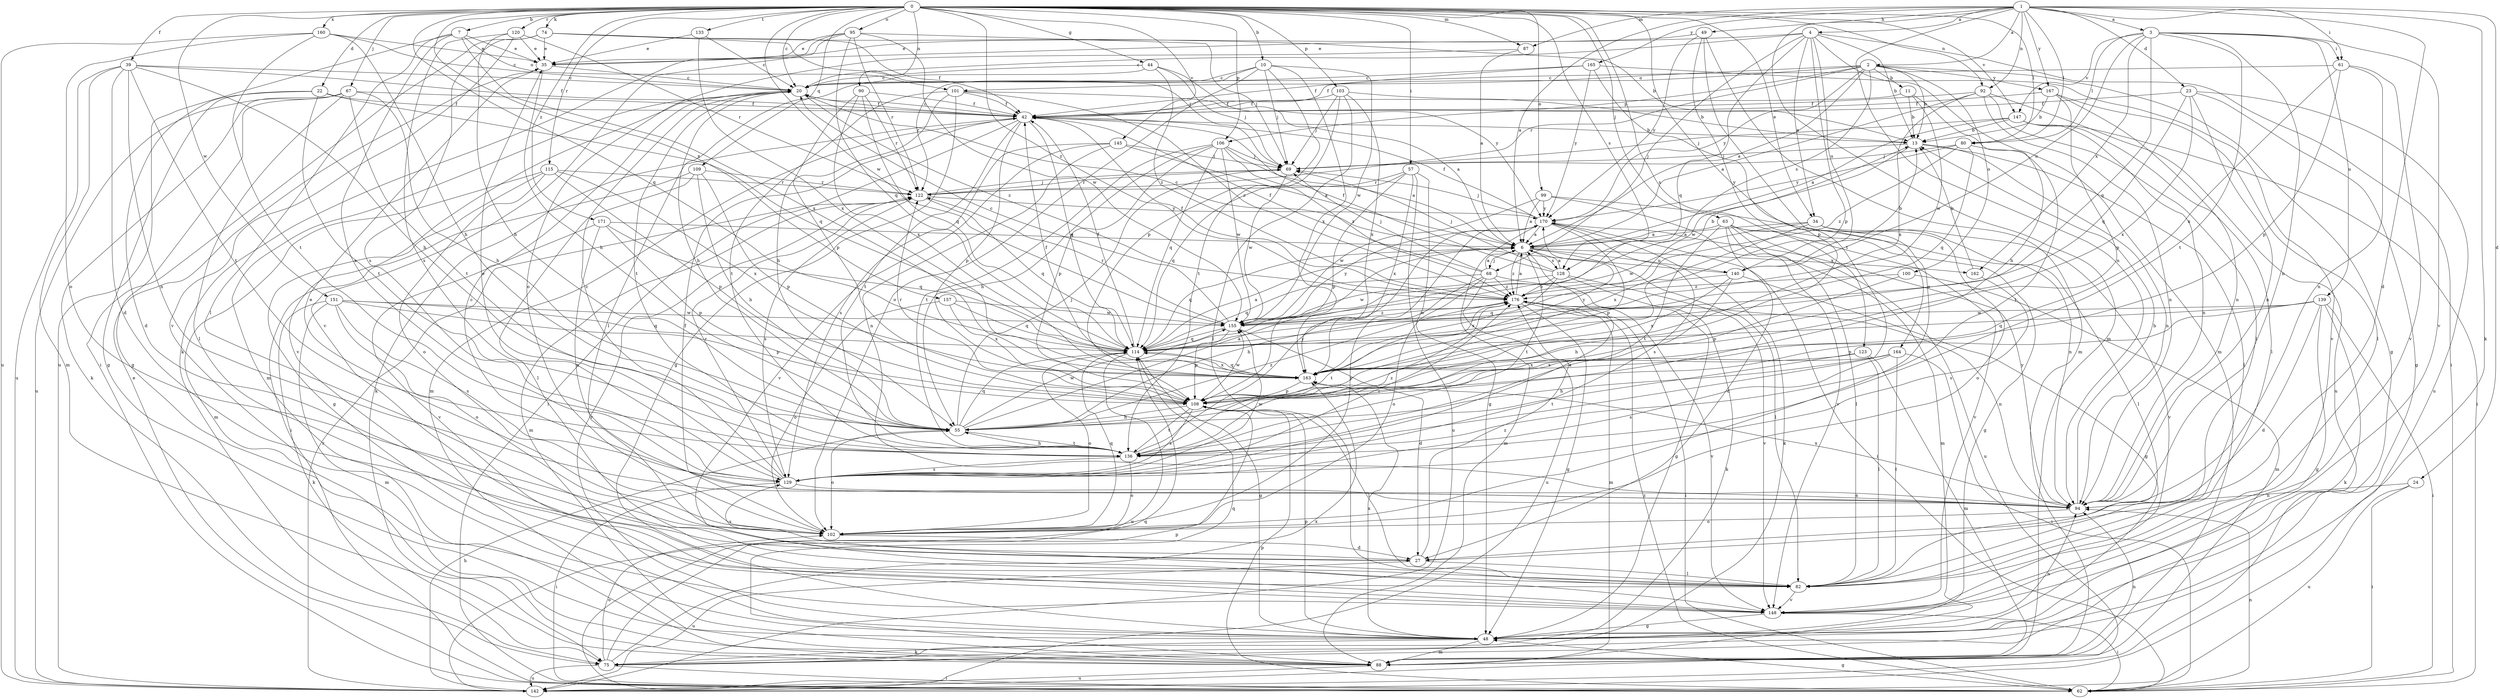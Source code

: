 strict digraph  {
0;
1;
2;
3;
4;
6;
7;
10;
11;
13;
20;
22;
23;
24;
27;
34;
35;
39;
42;
44;
48;
49;
55;
57;
61;
62;
63;
67;
68;
69;
74;
75;
80;
82;
87;
88;
90;
92;
94;
95;
99;
100;
101;
102;
103;
106;
108;
109;
114;
115;
120;
122;
123;
128;
129;
133;
136;
139;
140;
142;
145;
147;
148;
151;
155;
157;
160;
162;
163;
164;
165;
167;
170;
171;
176;
0 -> 7  [label=b];
0 -> 10  [label=b];
0 -> 20  [label=c];
0 -> 22  [label=d];
0 -> 34  [label=e];
0 -> 39  [label=f];
0 -> 44  [label=g];
0 -> 57  [label=i];
0 -> 63  [label=j];
0 -> 67  [label=j];
0 -> 74  [label=k];
0 -> 80  [label=l];
0 -> 87  [label=m];
0 -> 90  [label=n];
0 -> 92  [label=n];
0 -> 95  [label=o];
0 -> 99  [label=o];
0 -> 103  [label=p];
0 -> 106  [label=p];
0 -> 109  [label=q];
0 -> 114  [label=q];
0 -> 115  [label=r];
0 -> 120  [label=r];
0 -> 123  [label=s];
0 -> 128  [label=s];
0 -> 133  [label=t];
0 -> 145  [label=v];
0 -> 147  [label=v];
0 -> 151  [label=w];
0 -> 155  [label=w];
0 -> 157  [label=x];
0 -> 160  [label=x];
0 -> 164  [label=y];
0 -> 171  [label=z];
0 -> 176  [label=z];
1 -> 2  [label=a];
1 -> 3  [label=a];
1 -> 4  [label=a];
1 -> 6  [label=a];
1 -> 23  [label=d];
1 -> 24  [label=d];
1 -> 27  [label=d];
1 -> 49  [label=h];
1 -> 61  [label=i];
1 -> 75  [label=k];
1 -> 80  [label=l];
1 -> 87  [label=m];
1 -> 88  [label=m];
1 -> 92  [label=n];
1 -> 94  [label=n];
1 -> 165  [label=y];
1 -> 167  [label=y];
2 -> 6  [label=a];
2 -> 11  [label=b];
2 -> 13  [label=b];
2 -> 42  [label=f];
2 -> 48  [label=g];
2 -> 100  [label=o];
2 -> 101  [label=o];
2 -> 106  [label=p];
2 -> 122  [label=r];
2 -> 128  [label=s];
2 -> 167  [label=y];
2 -> 170  [label=y];
3 -> 61  [label=i];
3 -> 80  [label=l];
3 -> 94  [label=n];
3 -> 114  [label=q];
3 -> 136  [label=t];
3 -> 139  [label=u];
3 -> 140  [label=u];
3 -> 147  [label=v];
3 -> 148  [label=v];
3 -> 162  [label=x];
4 -> 13  [label=b];
4 -> 20  [label=c];
4 -> 34  [label=e];
4 -> 35  [label=e];
4 -> 62  [label=i];
4 -> 68  [label=j];
4 -> 88  [label=m];
4 -> 108  [label=p];
4 -> 114  [label=q];
4 -> 140  [label=u];
6 -> 68  [label=j];
6 -> 82  [label=l];
6 -> 114  [label=q];
6 -> 128  [label=s];
6 -> 136  [label=t];
6 -> 140  [label=u];
6 -> 162  [label=x];
6 -> 176  [label=z];
7 -> 35  [label=e];
7 -> 82  [label=l];
7 -> 101  [label=o];
7 -> 129  [label=s];
7 -> 142  [label=u];
7 -> 163  [label=x];
10 -> 20  [label=c];
10 -> 69  [label=j];
10 -> 102  [label=o];
10 -> 108  [label=p];
10 -> 122  [label=r];
10 -> 155  [label=w];
10 -> 163  [label=x];
11 -> 13  [label=b];
11 -> 42  [label=f];
11 -> 55  [label=h];
11 -> 155  [label=w];
13 -> 69  [label=j];
13 -> 82  [label=l];
13 -> 94  [label=n];
13 -> 155  [label=w];
20 -> 42  [label=f];
20 -> 55  [label=h];
20 -> 88  [label=m];
20 -> 136  [label=t];
20 -> 148  [label=v];
20 -> 176  [label=z];
22 -> 27  [label=d];
22 -> 42  [label=f];
22 -> 48  [label=g];
22 -> 114  [label=q];
22 -> 136  [label=t];
23 -> 42  [label=f];
23 -> 48  [label=g];
23 -> 94  [label=n];
23 -> 114  [label=q];
23 -> 142  [label=u];
23 -> 163  [label=x];
24 -> 62  [label=i];
24 -> 94  [label=n];
24 -> 142  [label=u];
27 -> 82  [label=l];
27 -> 129  [label=s];
27 -> 142  [label=u];
27 -> 176  [label=z];
34 -> 6  [label=a];
34 -> 82  [label=l];
34 -> 102  [label=o];
34 -> 148  [label=v];
34 -> 155  [label=w];
34 -> 163  [label=x];
35 -> 20  [label=c];
35 -> 55  [label=h];
39 -> 20  [label=c];
39 -> 27  [label=d];
39 -> 42  [label=f];
39 -> 55  [label=h];
39 -> 88  [label=m];
39 -> 94  [label=n];
39 -> 136  [label=t];
39 -> 142  [label=u];
42 -> 13  [label=b];
42 -> 20  [label=c];
42 -> 62  [label=i];
42 -> 75  [label=k];
42 -> 88  [label=m];
42 -> 108  [label=p];
42 -> 114  [label=q];
42 -> 136  [label=t];
44 -> 20  [label=c];
44 -> 69  [label=j];
44 -> 82  [label=l];
44 -> 170  [label=y];
44 -> 176  [label=z];
48 -> 75  [label=k];
48 -> 88  [label=m];
48 -> 94  [label=n];
48 -> 108  [label=p];
48 -> 122  [label=r];
48 -> 163  [label=x];
49 -> 35  [label=e];
49 -> 88  [label=m];
49 -> 102  [label=o];
49 -> 136  [label=t];
49 -> 170  [label=y];
55 -> 6  [label=a];
55 -> 69  [label=j];
55 -> 102  [label=o];
55 -> 114  [label=q];
55 -> 136  [label=t];
55 -> 155  [label=w];
55 -> 176  [label=z];
57 -> 48  [label=g];
57 -> 108  [label=p];
57 -> 114  [label=q];
57 -> 122  [label=r];
57 -> 142  [label=u];
57 -> 163  [label=x];
61 -> 20  [label=c];
61 -> 94  [label=n];
61 -> 108  [label=p];
61 -> 148  [label=v];
61 -> 163  [label=x];
62 -> 35  [label=e];
62 -> 48  [label=g];
62 -> 94  [label=n];
62 -> 108  [label=p];
62 -> 114  [label=q];
62 -> 176  [label=z];
63 -> 6  [label=a];
63 -> 27  [label=d];
63 -> 48  [label=g];
63 -> 82  [label=l];
63 -> 88  [label=m];
63 -> 136  [label=t];
63 -> 142  [label=u];
63 -> 148  [label=v];
67 -> 42  [label=f];
67 -> 48  [label=g];
67 -> 55  [label=h];
67 -> 75  [label=k];
67 -> 82  [label=l];
67 -> 136  [label=t];
67 -> 142  [label=u];
68 -> 6  [label=a];
68 -> 42  [label=f];
68 -> 48  [label=g];
68 -> 55  [label=h];
68 -> 69  [label=j];
68 -> 102  [label=o];
68 -> 114  [label=q];
68 -> 142  [label=u];
68 -> 176  [label=z];
69 -> 122  [label=r];
69 -> 155  [label=w];
74 -> 13  [label=b];
74 -> 35  [label=e];
74 -> 42  [label=f];
74 -> 62  [label=i];
74 -> 69  [label=j];
74 -> 129  [label=s];
75 -> 62  [label=i];
75 -> 102  [label=o];
75 -> 108  [label=p];
75 -> 142  [label=u];
75 -> 163  [label=x];
80 -> 69  [label=j];
80 -> 114  [label=q];
80 -> 136  [label=t];
80 -> 170  [label=y];
80 -> 176  [label=z];
82 -> 148  [label=v];
87 -> 6  [label=a];
87 -> 102  [label=o];
88 -> 94  [label=n];
88 -> 114  [label=q];
88 -> 142  [label=u];
90 -> 42  [label=f];
90 -> 108  [label=p];
90 -> 114  [label=q];
90 -> 122  [label=r];
90 -> 163  [label=x];
92 -> 6  [label=a];
92 -> 42  [label=f];
92 -> 82  [label=l];
92 -> 94  [label=n];
92 -> 142  [label=u];
92 -> 163  [label=x];
94 -> 13  [label=b];
94 -> 20  [label=c];
94 -> 102  [label=o];
94 -> 163  [label=x];
94 -> 170  [label=y];
95 -> 35  [label=e];
95 -> 69  [label=j];
95 -> 75  [label=k];
95 -> 114  [label=q];
95 -> 122  [label=r];
95 -> 148  [label=v];
95 -> 155  [label=w];
99 -> 6  [label=a];
99 -> 94  [label=n];
99 -> 148  [label=v];
99 -> 155  [label=w];
99 -> 170  [label=y];
100 -> 88  [label=m];
100 -> 108  [label=p];
100 -> 176  [label=z];
101 -> 6  [label=a];
101 -> 42  [label=f];
101 -> 48  [label=g];
101 -> 55  [label=h];
101 -> 136  [label=t];
101 -> 176  [label=z];
102 -> 27  [label=d];
102 -> 35  [label=e];
102 -> 42  [label=f];
102 -> 114  [label=q];
102 -> 170  [label=y];
103 -> 13  [label=b];
103 -> 42  [label=f];
103 -> 69  [label=j];
103 -> 82  [label=l];
103 -> 136  [label=t];
103 -> 163  [label=x];
106 -> 6  [label=a];
106 -> 55  [label=h];
106 -> 69  [label=j];
106 -> 108  [label=p];
106 -> 114  [label=q];
106 -> 136  [label=t];
106 -> 155  [label=w];
106 -> 176  [label=z];
108 -> 55  [label=h];
108 -> 82  [label=l];
108 -> 122  [label=r];
108 -> 129  [label=s];
108 -> 136  [label=t];
108 -> 155  [label=w];
109 -> 55  [label=h];
109 -> 62  [label=i];
109 -> 82  [label=l];
109 -> 108  [label=p];
109 -> 122  [label=r];
114 -> 6  [label=a];
114 -> 42  [label=f];
114 -> 48  [label=g];
114 -> 102  [label=o];
114 -> 142  [label=u];
114 -> 163  [label=x];
115 -> 48  [label=g];
115 -> 88  [label=m];
115 -> 102  [label=o];
115 -> 108  [label=p];
115 -> 122  [label=r];
115 -> 163  [label=x];
120 -> 35  [label=e];
120 -> 55  [label=h];
120 -> 122  [label=r];
120 -> 129  [label=s];
120 -> 148  [label=v];
122 -> 69  [label=j];
122 -> 88  [label=m];
122 -> 114  [label=q];
122 -> 129  [label=s];
122 -> 170  [label=y];
123 -> 82  [label=l];
123 -> 88  [label=m];
123 -> 136  [label=t];
123 -> 163  [label=x];
128 -> 6  [label=a];
128 -> 42  [label=f];
128 -> 69  [label=j];
128 -> 75  [label=k];
128 -> 148  [label=v];
128 -> 155  [label=w];
128 -> 163  [label=x];
128 -> 176  [label=z];
129 -> 6  [label=a];
129 -> 20  [label=c];
129 -> 35  [label=e];
129 -> 62  [label=i];
129 -> 94  [label=n];
129 -> 122  [label=r];
129 -> 155  [label=w];
129 -> 176  [label=z];
133 -> 20  [label=c];
133 -> 35  [label=e];
133 -> 163  [label=x];
136 -> 55  [label=h];
136 -> 102  [label=o];
136 -> 129  [label=s];
136 -> 170  [label=y];
136 -> 176  [label=z];
139 -> 27  [label=d];
139 -> 48  [label=g];
139 -> 62  [label=i];
139 -> 75  [label=k];
139 -> 108  [label=p];
139 -> 114  [label=q];
139 -> 155  [label=w];
140 -> 13  [label=b];
140 -> 20  [label=c];
140 -> 48  [label=g];
140 -> 55  [label=h];
140 -> 114  [label=q];
140 -> 163  [label=x];
142 -> 55  [label=h];
142 -> 122  [label=r];
145 -> 6  [label=a];
145 -> 69  [label=j];
145 -> 94  [label=n];
145 -> 129  [label=s];
145 -> 148  [label=v];
147 -> 6  [label=a];
147 -> 13  [label=b];
147 -> 62  [label=i];
147 -> 69  [label=j];
147 -> 82  [label=l];
147 -> 94  [label=n];
148 -> 48  [label=g];
148 -> 62  [label=i];
151 -> 75  [label=k];
151 -> 88  [label=m];
151 -> 102  [label=o];
151 -> 108  [label=p];
151 -> 114  [label=q];
151 -> 129  [label=s];
151 -> 155  [label=w];
155 -> 20  [label=c];
155 -> 27  [label=d];
155 -> 108  [label=p];
155 -> 114  [label=q];
155 -> 122  [label=r];
155 -> 170  [label=y];
155 -> 176  [label=z];
157 -> 102  [label=o];
157 -> 114  [label=q];
157 -> 155  [label=w];
157 -> 163  [label=x];
160 -> 20  [label=c];
160 -> 35  [label=e];
160 -> 55  [label=h];
160 -> 102  [label=o];
160 -> 136  [label=t];
160 -> 142  [label=u];
162 -> 13  [label=b];
162 -> 129  [label=s];
163 -> 42  [label=f];
163 -> 108  [label=p];
163 -> 114  [label=q];
163 -> 170  [label=y];
164 -> 55  [label=h];
164 -> 62  [label=i];
164 -> 82  [label=l];
164 -> 129  [label=s];
164 -> 163  [label=x];
165 -> 20  [label=c];
165 -> 42  [label=f];
165 -> 108  [label=p];
165 -> 148  [label=v];
165 -> 170  [label=y];
167 -> 13  [label=b];
167 -> 42  [label=f];
167 -> 82  [label=l];
167 -> 94  [label=n];
167 -> 108  [label=p];
170 -> 6  [label=a];
170 -> 42  [label=f];
170 -> 62  [label=i];
170 -> 69  [label=j];
170 -> 75  [label=k];
170 -> 88  [label=m];
170 -> 108  [label=p];
170 -> 129  [label=s];
171 -> 6  [label=a];
171 -> 94  [label=n];
171 -> 108  [label=p];
171 -> 114  [label=q];
171 -> 148  [label=v];
176 -> 6  [label=a];
176 -> 13  [label=b];
176 -> 42  [label=f];
176 -> 48  [label=g];
176 -> 62  [label=i];
176 -> 88  [label=m];
176 -> 94  [label=n];
176 -> 136  [label=t];
176 -> 148  [label=v];
176 -> 155  [label=w];
}
